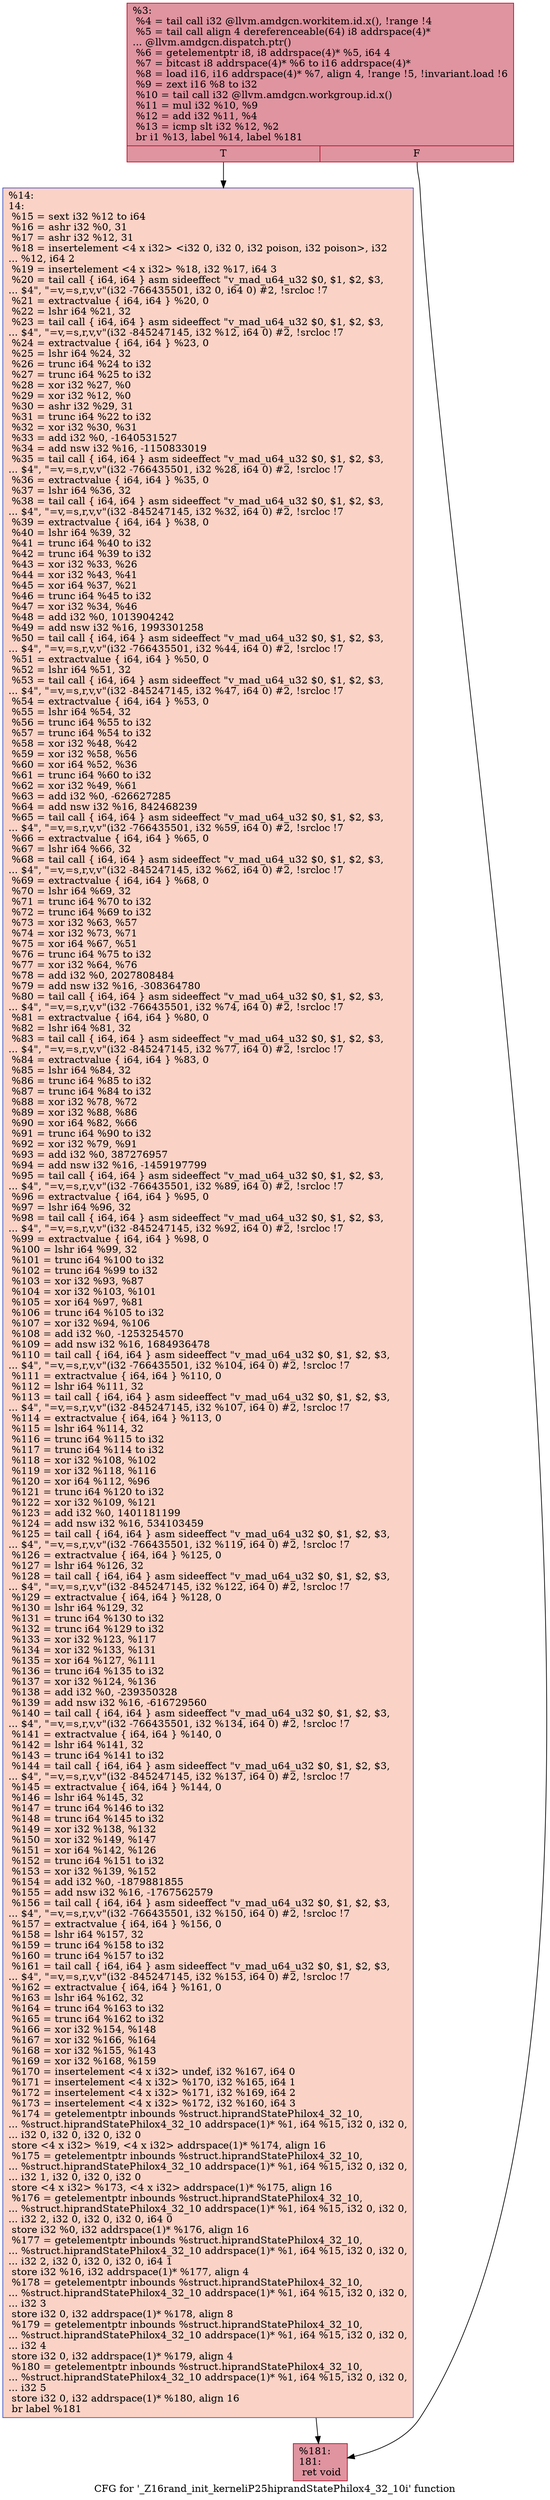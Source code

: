 digraph "CFG for '_Z16rand_init_kerneliP25hiprandStatePhilox4_32_10i' function" {
	label="CFG for '_Z16rand_init_kerneliP25hiprandStatePhilox4_32_10i' function";

	Node0x4cf6f70 [shape=record,color="#b70d28ff", style=filled, fillcolor="#b70d2870",label="{%3:\l  %4 = tail call i32 @llvm.amdgcn.workitem.id.x(), !range !4\l  %5 = tail call align 4 dereferenceable(64) i8 addrspace(4)*\l... @llvm.amdgcn.dispatch.ptr()\l  %6 = getelementptr i8, i8 addrspace(4)* %5, i64 4\l  %7 = bitcast i8 addrspace(4)* %6 to i16 addrspace(4)*\l  %8 = load i16, i16 addrspace(4)* %7, align 4, !range !5, !invariant.load !6\l  %9 = zext i16 %8 to i32\l  %10 = tail call i32 @llvm.amdgcn.workgroup.id.x()\l  %11 = mul i32 %10, %9\l  %12 = add i32 %11, %4\l  %13 = icmp slt i32 %12, %2\l  br i1 %13, label %14, label %181\l|{<s0>T|<s1>F}}"];
	Node0x4cf6f70:s0 -> Node0x4cf8e10;
	Node0x4cf6f70:s1 -> Node0x4cf8ea0;
	Node0x4cf8e10 [shape=record,color="#3d50c3ff", style=filled, fillcolor="#f59c7d70",label="{%14:\l14:                                               \l  %15 = sext i32 %12 to i64\l  %16 = ashr i32 %0, 31\l  %17 = ashr i32 %12, 31\l  %18 = insertelement \<4 x i32\> \<i32 0, i32 0, i32 poison, i32 poison\>, i32\l... %12, i64 2\l  %19 = insertelement \<4 x i32\> %18, i32 %17, i64 3\l  %20 = tail call \{ i64, i64 \} asm sideeffect \"v_mad_u64_u32 $0, $1, $2, $3,\l... $4\", \"=v,=s,r,v,v\"(i32 -766435501, i32 0, i64 0) #2, !srcloc !7\l  %21 = extractvalue \{ i64, i64 \} %20, 0\l  %22 = lshr i64 %21, 32\l  %23 = tail call \{ i64, i64 \} asm sideeffect \"v_mad_u64_u32 $0, $1, $2, $3,\l... $4\", \"=v,=s,r,v,v\"(i32 -845247145, i32 %12, i64 0) #2, !srcloc !7\l  %24 = extractvalue \{ i64, i64 \} %23, 0\l  %25 = lshr i64 %24, 32\l  %26 = trunc i64 %24 to i32\l  %27 = trunc i64 %25 to i32\l  %28 = xor i32 %27, %0\l  %29 = xor i32 %12, %0\l  %30 = ashr i32 %29, 31\l  %31 = trunc i64 %22 to i32\l  %32 = xor i32 %30, %31\l  %33 = add i32 %0, -1640531527\l  %34 = add nsw i32 %16, -1150833019\l  %35 = tail call \{ i64, i64 \} asm sideeffect \"v_mad_u64_u32 $0, $1, $2, $3,\l... $4\", \"=v,=s,r,v,v\"(i32 -766435501, i32 %28, i64 0) #2, !srcloc !7\l  %36 = extractvalue \{ i64, i64 \} %35, 0\l  %37 = lshr i64 %36, 32\l  %38 = tail call \{ i64, i64 \} asm sideeffect \"v_mad_u64_u32 $0, $1, $2, $3,\l... $4\", \"=v,=s,r,v,v\"(i32 -845247145, i32 %32, i64 0) #2, !srcloc !7\l  %39 = extractvalue \{ i64, i64 \} %38, 0\l  %40 = lshr i64 %39, 32\l  %41 = trunc i64 %40 to i32\l  %42 = trunc i64 %39 to i32\l  %43 = xor i32 %33, %26\l  %44 = xor i32 %43, %41\l  %45 = xor i64 %37, %21\l  %46 = trunc i64 %45 to i32\l  %47 = xor i32 %34, %46\l  %48 = add i32 %0, 1013904242\l  %49 = add nsw i32 %16, 1993301258\l  %50 = tail call \{ i64, i64 \} asm sideeffect \"v_mad_u64_u32 $0, $1, $2, $3,\l... $4\", \"=v,=s,r,v,v\"(i32 -766435501, i32 %44, i64 0) #2, !srcloc !7\l  %51 = extractvalue \{ i64, i64 \} %50, 0\l  %52 = lshr i64 %51, 32\l  %53 = tail call \{ i64, i64 \} asm sideeffect \"v_mad_u64_u32 $0, $1, $2, $3,\l... $4\", \"=v,=s,r,v,v\"(i32 -845247145, i32 %47, i64 0) #2, !srcloc !7\l  %54 = extractvalue \{ i64, i64 \} %53, 0\l  %55 = lshr i64 %54, 32\l  %56 = trunc i64 %55 to i32\l  %57 = trunc i64 %54 to i32\l  %58 = xor i32 %48, %42\l  %59 = xor i32 %58, %56\l  %60 = xor i64 %52, %36\l  %61 = trunc i64 %60 to i32\l  %62 = xor i32 %49, %61\l  %63 = add i32 %0, -626627285\l  %64 = add nsw i32 %16, 842468239\l  %65 = tail call \{ i64, i64 \} asm sideeffect \"v_mad_u64_u32 $0, $1, $2, $3,\l... $4\", \"=v,=s,r,v,v\"(i32 -766435501, i32 %59, i64 0) #2, !srcloc !7\l  %66 = extractvalue \{ i64, i64 \} %65, 0\l  %67 = lshr i64 %66, 32\l  %68 = tail call \{ i64, i64 \} asm sideeffect \"v_mad_u64_u32 $0, $1, $2, $3,\l... $4\", \"=v,=s,r,v,v\"(i32 -845247145, i32 %62, i64 0) #2, !srcloc !7\l  %69 = extractvalue \{ i64, i64 \} %68, 0\l  %70 = lshr i64 %69, 32\l  %71 = trunc i64 %70 to i32\l  %72 = trunc i64 %69 to i32\l  %73 = xor i32 %63, %57\l  %74 = xor i32 %73, %71\l  %75 = xor i64 %67, %51\l  %76 = trunc i64 %75 to i32\l  %77 = xor i32 %64, %76\l  %78 = add i32 %0, 2027808484\l  %79 = add nsw i32 %16, -308364780\l  %80 = tail call \{ i64, i64 \} asm sideeffect \"v_mad_u64_u32 $0, $1, $2, $3,\l... $4\", \"=v,=s,r,v,v\"(i32 -766435501, i32 %74, i64 0) #2, !srcloc !7\l  %81 = extractvalue \{ i64, i64 \} %80, 0\l  %82 = lshr i64 %81, 32\l  %83 = tail call \{ i64, i64 \} asm sideeffect \"v_mad_u64_u32 $0, $1, $2, $3,\l... $4\", \"=v,=s,r,v,v\"(i32 -845247145, i32 %77, i64 0) #2, !srcloc !7\l  %84 = extractvalue \{ i64, i64 \} %83, 0\l  %85 = lshr i64 %84, 32\l  %86 = trunc i64 %85 to i32\l  %87 = trunc i64 %84 to i32\l  %88 = xor i32 %78, %72\l  %89 = xor i32 %88, %86\l  %90 = xor i64 %82, %66\l  %91 = trunc i64 %90 to i32\l  %92 = xor i32 %79, %91\l  %93 = add i32 %0, 387276957\l  %94 = add nsw i32 %16, -1459197799\l  %95 = tail call \{ i64, i64 \} asm sideeffect \"v_mad_u64_u32 $0, $1, $2, $3,\l... $4\", \"=v,=s,r,v,v\"(i32 -766435501, i32 %89, i64 0) #2, !srcloc !7\l  %96 = extractvalue \{ i64, i64 \} %95, 0\l  %97 = lshr i64 %96, 32\l  %98 = tail call \{ i64, i64 \} asm sideeffect \"v_mad_u64_u32 $0, $1, $2, $3,\l... $4\", \"=v,=s,r,v,v\"(i32 -845247145, i32 %92, i64 0) #2, !srcloc !7\l  %99 = extractvalue \{ i64, i64 \} %98, 0\l  %100 = lshr i64 %99, 32\l  %101 = trunc i64 %100 to i32\l  %102 = trunc i64 %99 to i32\l  %103 = xor i32 %93, %87\l  %104 = xor i32 %103, %101\l  %105 = xor i64 %97, %81\l  %106 = trunc i64 %105 to i32\l  %107 = xor i32 %94, %106\l  %108 = add i32 %0, -1253254570\l  %109 = add nsw i32 %16, 1684936478\l  %110 = tail call \{ i64, i64 \} asm sideeffect \"v_mad_u64_u32 $0, $1, $2, $3,\l... $4\", \"=v,=s,r,v,v\"(i32 -766435501, i32 %104, i64 0) #2, !srcloc !7\l  %111 = extractvalue \{ i64, i64 \} %110, 0\l  %112 = lshr i64 %111, 32\l  %113 = tail call \{ i64, i64 \} asm sideeffect \"v_mad_u64_u32 $0, $1, $2, $3,\l... $4\", \"=v,=s,r,v,v\"(i32 -845247145, i32 %107, i64 0) #2, !srcloc !7\l  %114 = extractvalue \{ i64, i64 \} %113, 0\l  %115 = lshr i64 %114, 32\l  %116 = trunc i64 %115 to i32\l  %117 = trunc i64 %114 to i32\l  %118 = xor i32 %108, %102\l  %119 = xor i32 %118, %116\l  %120 = xor i64 %112, %96\l  %121 = trunc i64 %120 to i32\l  %122 = xor i32 %109, %121\l  %123 = add i32 %0, 1401181199\l  %124 = add nsw i32 %16, 534103459\l  %125 = tail call \{ i64, i64 \} asm sideeffect \"v_mad_u64_u32 $0, $1, $2, $3,\l... $4\", \"=v,=s,r,v,v\"(i32 -766435501, i32 %119, i64 0) #2, !srcloc !7\l  %126 = extractvalue \{ i64, i64 \} %125, 0\l  %127 = lshr i64 %126, 32\l  %128 = tail call \{ i64, i64 \} asm sideeffect \"v_mad_u64_u32 $0, $1, $2, $3,\l... $4\", \"=v,=s,r,v,v\"(i32 -845247145, i32 %122, i64 0) #2, !srcloc !7\l  %129 = extractvalue \{ i64, i64 \} %128, 0\l  %130 = lshr i64 %129, 32\l  %131 = trunc i64 %130 to i32\l  %132 = trunc i64 %129 to i32\l  %133 = xor i32 %123, %117\l  %134 = xor i32 %133, %131\l  %135 = xor i64 %127, %111\l  %136 = trunc i64 %135 to i32\l  %137 = xor i32 %124, %136\l  %138 = add i32 %0, -239350328\l  %139 = add nsw i32 %16, -616729560\l  %140 = tail call \{ i64, i64 \} asm sideeffect \"v_mad_u64_u32 $0, $1, $2, $3,\l... $4\", \"=v,=s,r,v,v\"(i32 -766435501, i32 %134, i64 0) #2, !srcloc !7\l  %141 = extractvalue \{ i64, i64 \} %140, 0\l  %142 = lshr i64 %141, 32\l  %143 = trunc i64 %141 to i32\l  %144 = tail call \{ i64, i64 \} asm sideeffect \"v_mad_u64_u32 $0, $1, $2, $3,\l... $4\", \"=v,=s,r,v,v\"(i32 -845247145, i32 %137, i64 0) #2, !srcloc !7\l  %145 = extractvalue \{ i64, i64 \} %144, 0\l  %146 = lshr i64 %145, 32\l  %147 = trunc i64 %146 to i32\l  %148 = trunc i64 %145 to i32\l  %149 = xor i32 %138, %132\l  %150 = xor i32 %149, %147\l  %151 = xor i64 %142, %126\l  %152 = trunc i64 %151 to i32\l  %153 = xor i32 %139, %152\l  %154 = add i32 %0, -1879881855\l  %155 = add nsw i32 %16, -1767562579\l  %156 = tail call \{ i64, i64 \} asm sideeffect \"v_mad_u64_u32 $0, $1, $2, $3,\l... $4\", \"=v,=s,r,v,v\"(i32 -766435501, i32 %150, i64 0) #2, !srcloc !7\l  %157 = extractvalue \{ i64, i64 \} %156, 0\l  %158 = lshr i64 %157, 32\l  %159 = trunc i64 %158 to i32\l  %160 = trunc i64 %157 to i32\l  %161 = tail call \{ i64, i64 \} asm sideeffect \"v_mad_u64_u32 $0, $1, $2, $3,\l... $4\", \"=v,=s,r,v,v\"(i32 -845247145, i32 %153, i64 0) #2, !srcloc !7\l  %162 = extractvalue \{ i64, i64 \} %161, 0\l  %163 = lshr i64 %162, 32\l  %164 = trunc i64 %163 to i32\l  %165 = trunc i64 %162 to i32\l  %166 = xor i32 %154, %148\l  %167 = xor i32 %166, %164\l  %168 = xor i32 %155, %143\l  %169 = xor i32 %168, %159\l  %170 = insertelement \<4 x i32\> undef, i32 %167, i64 0\l  %171 = insertelement \<4 x i32\> %170, i32 %165, i64 1\l  %172 = insertelement \<4 x i32\> %171, i32 %169, i64 2\l  %173 = insertelement \<4 x i32\> %172, i32 %160, i64 3\l  %174 = getelementptr inbounds %struct.hiprandStatePhilox4_32_10,\l... %struct.hiprandStatePhilox4_32_10 addrspace(1)* %1, i64 %15, i32 0, i32 0,\l... i32 0, i32 0, i32 0, i32 0\l  store \<4 x i32\> %19, \<4 x i32\> addrspace(1)* %174, align 16\l  %175 = getelementptr inbounds %struct.hiprandStatePhilox4_32_10,\l... %struct.hiprandStatePhilox4_32_10 addrspace(1)* %1, i64 %15, i32 0, i32 0,\l... i32 1, i32 0, i32 0, i32 0\l  store \<4 x i32\> %173, \<4 x i32\> addrspace(1)* %175, align 16\l  %176 = getelementptr inbounds %struct.hiprandStatePhilox4_32_10,\l... %struct.hiprandStatePhilox4_32_10 addrspace(1)* %1, i64 %15, i32 0, i32 0,\l... i32 2, i32 0, i32 0, i32 0, i64 0\l  store i32 %0, i32 addrspace(1)* %176, align 16\l  %177 = getelementptr inbounds %struct.hiprandStatePhilox4_32_10,\l... %struct.hiprandStatePhilox4_32_10 addrspace(1)* %1, i64 %15, i32 0, i32 0,\l... i32 2, i32 0, i32 0, i32 0, i64 1\l  store i32 %16, i32 addrspace(1)* %177, align 4\l  %178 = getelementptr inbounds %struct.hiprandStatePhilox4_32_10,\l... %struct.hiprandStatePhilox4_32_10 addrspace(1)* %1, i64 %15, i32 0, i32 0,\l... i32 3\l  store i32 0, i32 addrspace(1)* %178, align 8\l  %179 = getelementptr inbounds %struct.hiprandStatePhilox4_32_10,\l... %struct.hiprandStatePhilox4_32_10 addrspace(1)* %1, i64 %15, i32 0, i32 0,\l... i32 4\l  store i32 0, i32 addrspace(1)* %179, align 4\l  %180 = getelementptr inbounds %struct.hiprandStatePhilox4_32_10,\l... %struct.hiprandStatePhilox4_32_10 addrspace(1)* %1, i64 %15, i32 0, i32 0,\l... i32 5\l  store i32 0, i32 addrspace(1)* %180, align 16\l  br label %181\l}"];
	Node0x4cf8e10 -> Node0x4cf8ea0;
	Node0x4cf8ea0 [shape=record,color="#b70d28ff", style=filled, fillcolor="#b70d2870",label="{%181:\l181:                                              \l  ret void\l}"];
}
